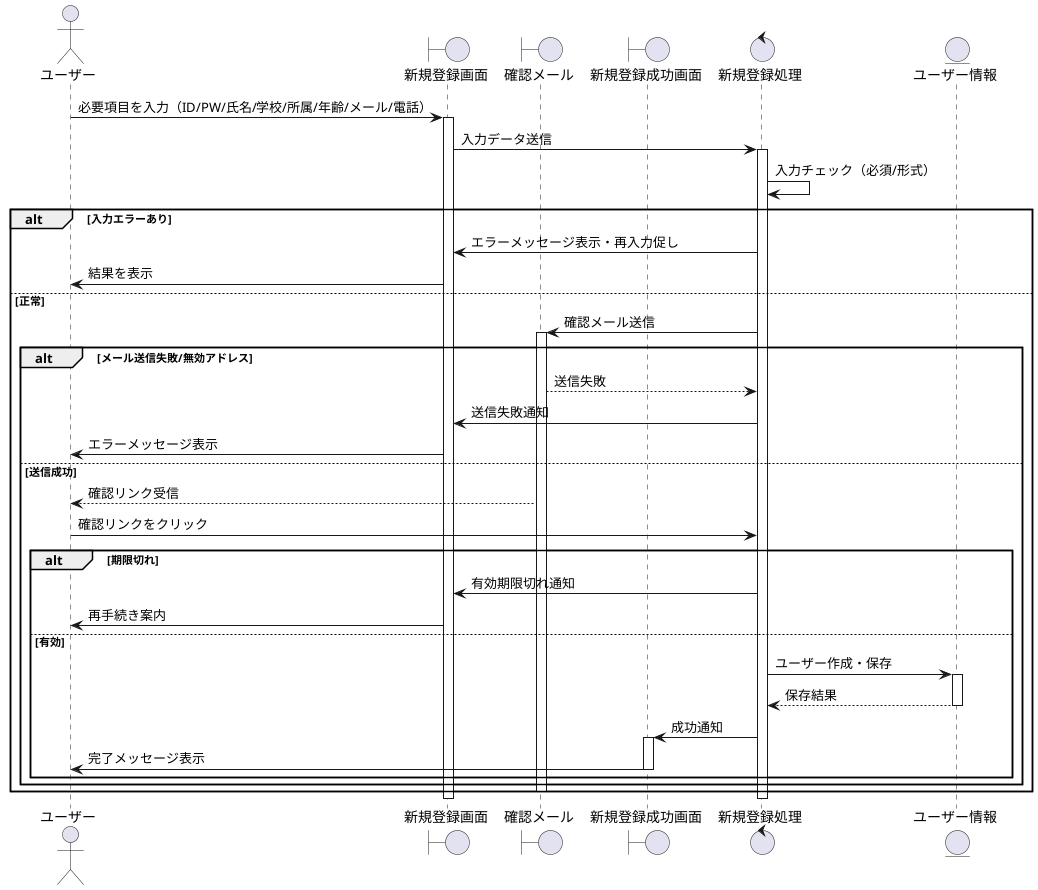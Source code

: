 @startuml web訪問者システム-新規登録
actor ユーザー
boundary 新規登録画面
boundary 確認メール
boundary 新規登録成功画面
control 新規登録処理
entity ユーザー情報

ユーザー -> 新規登録画面: 必要項目を入力（ID/PW/氏名/学校/所属/年齢/メール/電話）
activate 新規登録画面
新規登録画面 -> 新規登録処理: 入力データ送信
activate 新規登録処理

' 入力チェック
新規登録処理 -> 新規登録処理: 入力チェック（必須/形式）
alt 入力エラーあり
  新規登録処理 -> 新規登録画面: エラーメッセージ表示・再入力促し
  新規登録画面 -> ユーザー: 結果を表示
else 正常
  ' 確認メール送信
  新規登録処理 -> 確認メール: 確認メール送信
  activate 確認メール
  alt メール送信失敗/無効アドレス
    確認メール --> 新規登録処理: 送信失敗
    新規登録処理 -> 新規登録画面: 送信失敗通知
    新規登録画面 -> ユーザー: エラーメッセージ表示
  else 送信成功
    確認メール --> ユーザー: 確認リンク受信
    ユーザー -> 新規登録処理: 確認リンクをクリック
    alt 期限切れ
      新規登録処理 -> 新規登録画面: 有効期限切れ通知
      新規登録画面 -> ユーザー: 再手続き案内
    else 有効
      新規登録処理 -> ユーザー情報: ユーザー作成・保存
      activate ユーザー情報
      ユーザー情報 --> 新規登録処理: 保存結果
      deactivate ユーザー情報
      新規登録処理 -> 新規登録成功画面: 成功通知
      activate 新規登録成功画面
      新規登録成功画面 -> ユーザー: 完了メッセージ表示
      deactivate 新規登録成功画面
    end
  end
  deactivate 確認メール
end

deactivate 新規登録処理
deactivate 新規登録画面
@enduml


' 記述項目		記述内容									
' ユースケース名		新規登録									
' ユースケース概要		新規の訪問者は情報の登録ができる									
' アクター		ユーザー（新規）									
' 事前条件		新規登録画面の表示									
' 事後条件		新規登録成功画面の表示									
' イベントフロー											
基本フロー		
"1.ユーザーは、ユーザーIDを入力する
2.ユーザーは、パスワード（アルファベット+数字の8文字以上の文字列）を入力する
3.ユーザーは、名前,学校名,所属名,年齢,を入力する
4,ユーザーは、メールアドレスを入力する
5.ユーザーは、電話番号を入力する
6.システムは入力内容を受け取り、必須項目が正しく入力されているかを確認する。
7.システムは入力されたメールアドレス宛に確認メールを送信する。
8.ユーザーがメール内のリンクをクリックすると、システムは認証を行い、登録を完了させる。
9.システムは「新規登録成功画面」を表示する。
"									
代替フロー		"6.→入力内容に未入力や形式エラーがある場合、システムはエラーメッセージを表示し、再入力を促す。
7→メールアドレスが無効な場合、システムは登録を完了せずエラーを通知する。
8→.ユーザーがメール内のリンクを一定時間内にクリックしなかった場合、登録は無効となる。"									